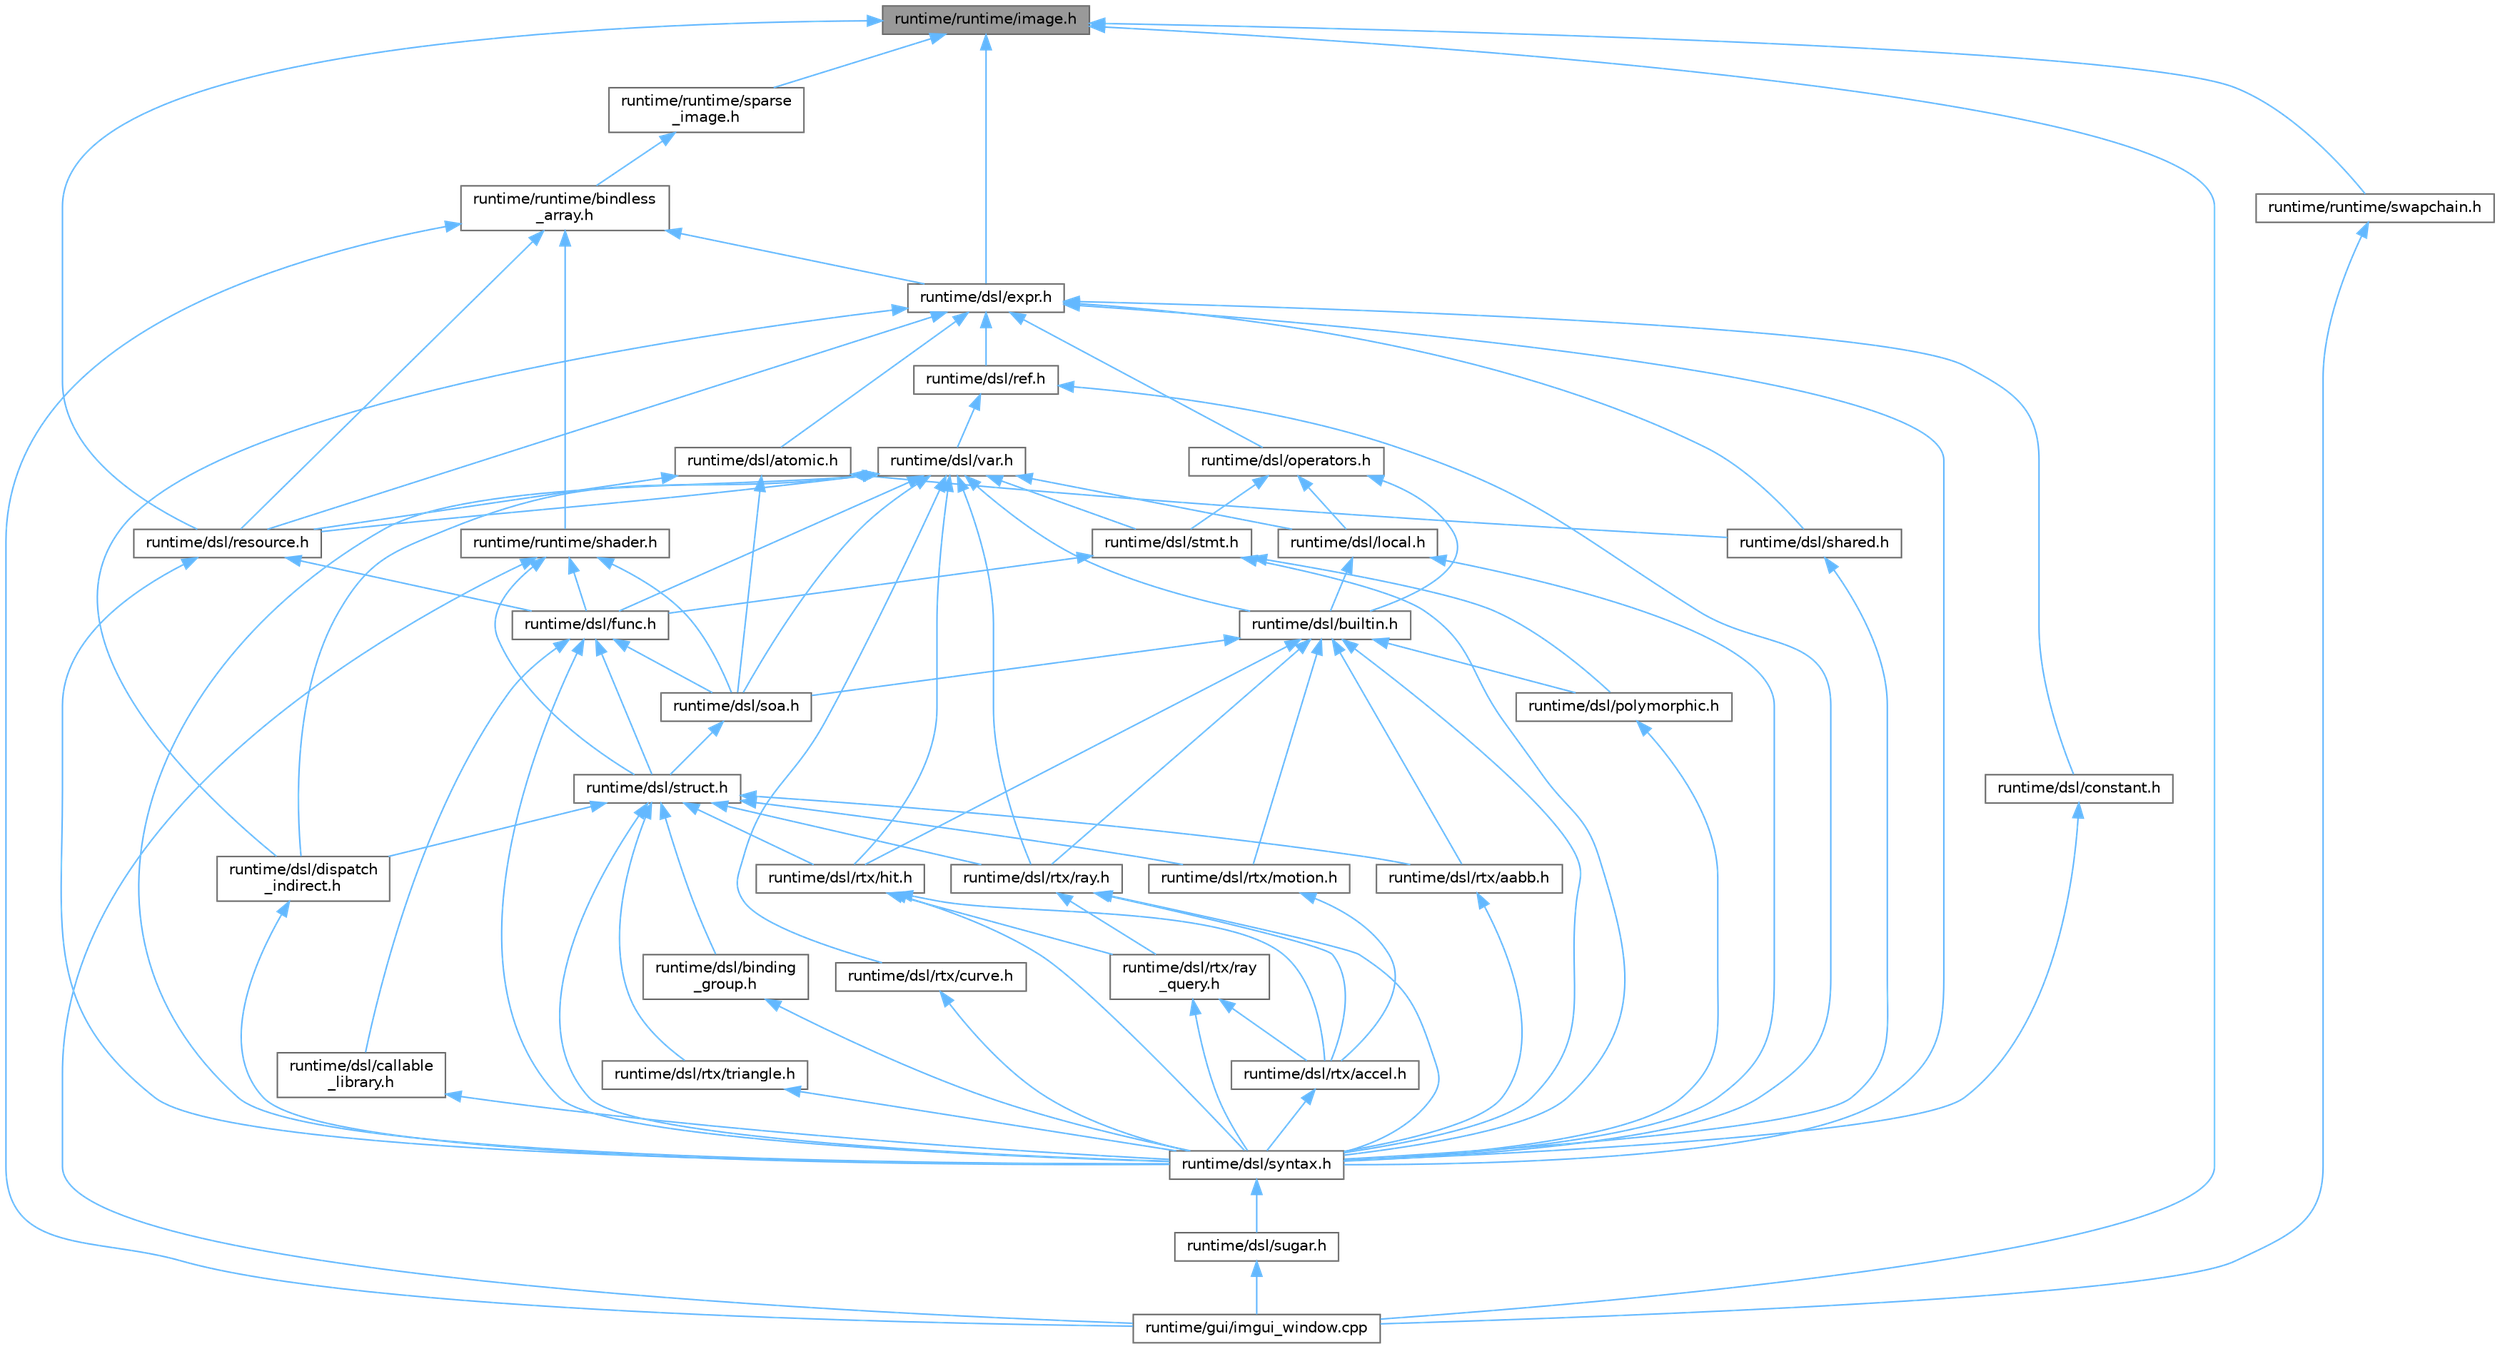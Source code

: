 digraph "runtime/runtime/image.h"
{
 // LATEX_PDF_SIZE
  bgcolor="transparent";
  edge [fontname=Helvetica,fontsize=10,labelfontname=Helvetica,labelfontsize=10];
  node [fontname=Helvetica,fontsize=10,shape=box,height=0.2,width=0.4];
  Node1 [id="Node000001",label="runtime/runtime/image.h",height=0.2,width=0.4,color="gray40", fillcolor="grey60", style="filled", fontcolor="black",tooltip=" "];
  Node1 -> Node2 [id="edge1_Node000001_Node000002",dir="back",color="steelblue1",style="solid",tooltip=" "];
  Node2 [id="Node000002",label="runtime/dsl/expr.h",height=0.2,width=0.4,color="grey40", fillcolor="white", style="filled",URL="$expr_8h.html",tooltip=" "];
  Node2 -> Node3 [id="edge2_Node000002_Node000003",dir="back",color="steelblue1",style="solid",tooltip=" "];
  Node3 [id="Node000003",label="runtime/dsl/atomic.h",height=0.2,width=0.4,color="grey40", fillcolor="white", style="filled",URL="$dsl_2atomic_8h.html",tooltip=" "];
  Node3 -> Node4 [id="edge3_Node000003_Node000004",dir="back",color="steelblue1",style="solid",tooltip=" "];
  Node4 [id="Node000004",label="runtime/dsl/resource.h",height=0.2,width=0.4,color="grey40", fillcolor="white", style="filled",URL="$dsl_2resource_8h.html",tooltip=" "];
  Node4 -> Node5 [id="edge4_Node000004_Node000005",dir="back",color="steelblue1",style="solid",tooltip=" "];
  Node5 [id="Node000005",label="runtime/dsl/func.h",height=0.2,width=0.4,color="grey40", fillcolor="white", style="filled",URL="$func_8h.html",tooltip=" "];
  Node5 -> Node6 [id="edge5_Node000005_Node000006",dir="back",color="steelblue1",style="solid",tooltip=" "];
  Node6 [id="Node000006",label="runtime/dsl/callable\l_library.h",height=0.2,width=0.4,color="grey40", fillcolor="white", style="filled",URL="$dsl_2callable__library_8h.html",tooltip=" "];
  Node6 -> Node7 [id="edge6_Node000006_Node000007",dir="back",color="steelblue1",style="solid",tooltip=" "];
  Node7 [id="Node000007",label="runtime/dsl/syntax.h",height=0.2,width=0.4,color="grey40", fillcolor="white", style="filled",URL="$syntax_8h.html",tooltip=" "];
  Node7 -> Node8 [id="edge7_Node000007_Node000008",dir="back",color="steelblue1",style="solid",tooltip=" "];
  Node8 [id="Node000008",label="runtime/dsl/sugar.h",height=0.2,width=0.4,color="grey40", fillcolor="white", style="filled",URL="$sugar_8h.html",tooltip=" "];
  Node8 -> Node9 [id="edge8_Node000008_Node000009",dir="back",color="steelblue1",style="solid",tooltip=" "];
  Node9 [id="Node000009",label="runtime/gui/imgui_window.cpp",height=0.2,width=0.4,color="grey40", fillcolor="white", style="filled",URL="$imgui__window_8cpp.html",tooltip=" "];
  Node5 -> Node10 [id="edge9_Node000005_Node000010",dir="back",color="steelblue1",style="solid",tooltip=" "];
  Node10 [id="Node000010",label="runtime/dsl/soa.h",height=0.2,width=0.4,color="grey40", fillcolor="white", style="filled",URL="$soa_8h.html",tooltip=" "];
  Node10 -> Node11 [id="edge10_Node000010_Node000011",dir="back",color="steelblue1",style="solid",tooltip=" "];
  Node11 [id="Node000011",label="runtime/dsl/struct.h",height=0.2,width=0.4,color="grey40", fillcolor="white", style="filled",URL="$struct_8h.html",tooltip=" "];
  Node11 -> Node12 [id="edge11_Node000011_Node000012",dir="back",color="steelblue1",style="solid",tooltip=" "];
  Node12 [id="Node000012",label="runtime/dsl/binding\l_group.h",height=0.2,width=0.4,color="grey40", fillcolor="white", style="filled",URL="$binding__group_8h.html",tooltip=" "];
  Node12 -> Node7 [id="edge12_Node000012_Node000007",dir="back",color="steelblue1",style="solid",tooltip=" "];
  Node11 -> Node13 [id="edge13_Node000011_Node000013",dir="back",color="steelblue1",style="solid",tooltip=" "];
  Node13 [id="Node000013",label="runtime/dsl/dispatch\l_indirect.h",height=0.2,width=0.4,color="grey40", fillcolor="white", style="filled",URL="$dispatch__indirect_8h.html",tooltip=" "];
  Node13 -> Node7 [id="edge14_Node000013_Node000007",dir="back",color="steelblue1",style="solid",tooltip=" "];
  Node11 -> Node14 [id="edge15_Node000011_Node000014",dir="back",color="steelblue1",style="solid",tooltip=" "];
  Node14 [id="Node000014",label="runtime/dsl/rtx/aabb.h",height=0.2,width=0.4,color="grey40", fillcolor="white", style="filled",URL="$dsl_2rtx_2aabb_8h.html",tooltip=" "];
  Node14 -> Node7 [id="edge16_Node000014_Node000007",dir="back",color="steelblue1",style="solid",tooltip=" "];
  Node11 -> Node15 [id="edge17_Node000011_Node000015",dir="back",color="steelblue1",style="solid",tooltip=" "];
  Node15 [id="Node000015",label="runtime/dsl/rtx/hit.h",height=0.2,width=0.4,color="grey40", fillcolor="white", style="filled",URL="$dsl_2rtx_2hit_8h.html",tooltip=" "];
  Node15 -> Node16 [id="edge18_Node000015_Node000016",dir="back",color="steelblue1",style="solid",tooltip=" "];
  Node16 [id="Node000016",label="runtime/dsl/rtx/accel.h",height=0.2,width=0.4,color="grey40", fillcolor="white", style="filled",URL="$dsl_2rtx_2accel_8h.html",tooltip=" "];
  Node16 -> Node7 [id="edge19_Node000016_Node000007",dir="back",color="steelblue1",style="solid",tooltip=" "];
  Node15 -> Node17 [id="edge20_Node000015_Node000017",dir="back",color="steelblue1",style="solid",tooltip=" "];
  Node17 [id="Node000017",label="runtime/dsl/rtx/ray\l_query.h",height=0.2,width=0.4,color="grey40", fillcolor="white", style="filled",URL="$ray__query_8h.html",tooltip=" "];
  Node17 -> Node16 [id="edge21_Node000017_Node000016",dir="back",color="steelblue1",style="solid",tooltip=" "];
  Node17 -> Node7 [id="edge22_Node000017_Node000007",dir="back",color="steelblue1",style="solid",tooltip=" "];
  Node15 -> Node7 [id="edge23_Node000015_Node000007",dir="back",color="steelblue1",style="solid",tooltip=" "];
  Node11 -> Node18 [id="edge24_Node000011_Node000018",dir="back",color="steelblue1",style="solid",tooltip=" "];
  Node18 [id="Node000018",label="runtime/dsl/rtx/motion.h",height=0.2,width=0.4,color="grey40", fillcolor="white", style="filled",URL="$motion_8h.html",tooltip=" "];
  Node18 -> Node16 [id="edge25_Node000018_Node000016",dir="back",color="steelblue1",style="solid",tooltip=" "];
  Node11 -> Node19 [id="edge26_Node000011_Node000019",dir="back",color="steelblue1",style="solid",tooltip=" "];
  Node19 [id="Node000019",label="runtime/dsl/rtx/ray.h",height=0.2,width=0.4,color="grey40", fillcolor="white", style="filled",URL="$dsl_2rtx_2ray_8h.html",tooltip=" "];
  Node19 -> Node16 [id="edge27_Node000019_Node000016",dir="back",color="steelblue1",style="solid",tooltip=" "];
  Node19 -> Node17 [id="edge28_Node000019_Node000017",dir="back",color="steelblue1",style="solid",tooltip=" "];
  Node19 -> Node7 [id="edge29_Node000019_Node000007",dir="back",color="steelblue1",style="solid",tooltip=" "];
  Node11 -> Node20 [id="edge30_Node000011_Node000020",dir="back",color="steelblue1",style="solid",tooltip=" "];
  Node20 [id="Node000020",label="runtime/dsl/rtx/triangle.h",height=0.2,width=0.4,color="grey40", fillcolor="white", style="filled",URL="$dsl_2rtx_2triangle_8h.html",tooltip=" "];
  Node20 -> Node7 [id="edge31_Node000020_Node000007",dir="back",color="steelblue1",style="solid",tooltip=" "];
  Node11 -> Node7 [id="edge32_Node000011_Node000007",dir="back",color="steelblue1",style="solid",tooltip=" "];
  Node5 -> Node11 [id="edge33_Node000005_Node000011",dir="back",color="steelblue1",style="solid",tooltip=" "];
  Node5 -> Node7 [id="edge34_Node000005_Node000007",dir="back",color="steelblue1",style="solid",tooltip=" "];
  Node4 -> Node7 [id="edge35_Node000004_Node000007",dir="back",color="steelblue1",style="solid",tooltip=" "];
  Node3 -> Node21 [id="edge36_Node000003_Node000021",dir="back",color="steelblue1",style="solid",tooltip=" "];
  Node21 [id="Node000021",label="runtime/dsl/shared.h",height=0.2,width=0.4,color="grey40", fillcolor="white", style="filled",URL="$shared_8h.html",tooltip=" "];
  Node21 -> Node7 [id="edge37_Node000021_Node000007",dir="back",color="steelblue1",style="solid",tooltip=" "];
  Node3 -> Node10 [id="edge38_Node000003_Node000010",dir="back",color="steelblue1",style="solid",tooltip=" "];
  Node2 -> Node22 [id="edge39_Node000002_Node000022",dir="back",color="steelblue1",style="solid",tooltip=" "];
  Node22 [id="Node000022",label="runtime/dsl/constant.h",height=0.2,width=0.4,color="grey40", fillcolor="white", style="filled",URL="$constant_8h.html",tooltip=" "];
  Node22 -> Node7 [id="edge40_Node000022_Node000007",dir="back",color="steelblue1",style="solid",tooltip=" "];
  Node2 -> Node13 [id="edge41_Node000002_Node000013",dir="back",color="steelblue1",style="solid",tooltip=" "];
  Node2 -> Node23 [id="edge42_Node000002_Node000023",dir="back",color="steelblue1",style="solid",tooltip=" "];
  Node23 [id="Node000023",label="runtime/dsl/operators.h",height=0.2,width=0.4,color="grey40", fillcolor="white", style="filled",URL="$operators_8h.html",tooltip=" "];
  Node23 -> Node24 [id="edge43_Node000023_Node000024",dir="back",color="steelblue1",style="solid",tooltip=" "];
  Node24 [id="Node000024",label="runtime/dsl/builtin.h",height=0.2,width=0.4,color="grey40", fillcolor="white", style="filled",URL="$builtin_8h.html",tooltip=" "];
  Node24 -> Node25 [id="edge44_Node000024_Node000025",dir="back",color="steelblue1",style="solid",tooltip=" "];
  Node25 [id="Node000025",label="runtime/dsl/polymorphic.h",height=0.2,width=0.4,color="grey40", fillcolor="white", style="filled",URL="$polymorphic_8h.html",tooltip=" "];
  Node25 -> Node7 [id="edge45_Node000025_Node000007",dir="back",color="steelblue1",style="solid",tooltip=" "];
  Node24 -> Node14 [id="edge46_Node000024_Node000014",dir="back",color="steelblue1",style="solid",tooltip=" "];
  Node24 -> Node15 [id="edge47_Node000024_Node000015",dir="back",color="steelblue1",style="solid",tooltip=" "];
  Node24 -> Node18 [id="edge48_Node000024_Node000018",dir="back",color="steelblue1",style="solid",tooltip=" "];
  Node24 -> Node19 [id="edge49_Node000024_Node000019",dir="back",color="steelblue1",style="solid",tooltip=" "];
  Node24 -> Node10 [id="edge50_Node000024_Node000010",dir="back",color="steelblue1",style="solid",tooltip=" "];
  Node24 -> Node7 [id="edge51_Node000024_Node000007",dir="back",color="steelblue1",style="solid",tooltip=" "];
  Node23 -> Node26 [id="edge52_Node000023_Node000026",dir="back",color="steelblue1",style="solid",tooltip=" "];
  Node26 [id="Node000026",label="runtime/dsl/local.h",height=0.2,width=0.4,color="grey40", fillcolor="white", style="filled",URL="$local_8h.html",tooltip=" "];
  Node26 -> Node24 [id="edge53_Node000026_Node000024",dir="back",color="steelblue1",style="solid",tooltip=" "];
  Node26 -> Node7 [id="edge54_Node000026_Node000007",dir="back",color="steelblue1",style="solid",tooltip=" "];
  Node23 -> Node27 [id="edge55_Node000023_Node000027",dir="back",color="steelblue1",style="solid",tooltip=" "];
  Node27 [id="Node000027",label="runtime/dsl/stmt.h",height=0.2,width=0.4,color="grey40", fillcolor="white", style="filled",URL="$stmt_8h.html",tooltip=" "];
  Node27 -> Node5 [id="edge56_Node000027_Node000005",dir="back",color="steelblue1",style="solid",tooltip=" "];
  Node27 -> Node25 [id="edge57_Node000027_Node000025",dir="back",color="steelblue1",style="solid",tooltip=" "];
  Node27 -> Node7 [id="edge58_Node000027_Node000007",dir="back",color="steelblue1",style="solid",tooltip=" "];
  Node2 -> Node28 [id="edge59_Node000002_Node000028",dir="back",color="steelblue1",style="solid",tooltip=" "];
  Node28 [id="Node000028",label="runtime/dsl/ref.h",height=0.2,width=0.4,color="grey40", fillcolor="white", style="filled",URL="$ref_8h.html",tooltip=" "];
  Node28 -> Node7 [id="edge60_Node000028_Node000007",dir="back",color="steelblue1",style="solid",tooltip=" "];
  Node28 -> Node29 [id="edge61_Node000028_Node000029",dir="back",color="steelblue1",style="solid",tooltip=" "];
  Node29 [id="Node000029",label="runtime/dsl/var.h",height=0.2,width=0.4,color="grey40", fillcolor="white", style="filled",URL="$var_8h.html",tooltip=" "];
  Node29 -> Node24 [id="edge62_Node000029_Node000024",dir="back",color="steelblue1",style="solid",tooltip=" "];
  Node29 -> Node13 [id="edge63_Node000029_Node000013",dir="back",color="steelblue1",style="solid",tooltip=" "];
  Node29 -> Node5 [id="edge64_Node000029_Node000005",dir="back",color="steelblue1",style="solid",tooltip=" "];
  Node29 -> Node26 [id="edge65_Node000029_Node000026",dir="back",color="steelblue1",style="solid",tooltip=" "];
  Node29 -> Node4 [id="edge66_Node000029_Node000004",dir="back",color="steelblue1",style="solid",tooltip=" "];
  Node29 -> Node30 [id="edge67_Node000029_Node000030",dir="back",color="steelblue1",style="solid",tooltip=" "];
  Node30 [id="Node000030",label="runtime/dsl/rtx/curve.h",height=0.2,width=0.4,color="grey40", fillcolor="white", style="filled",URL="$dsl_2rtx_2curve_8h.html",tooltip=" "];
  Node30 -> Node7 [id="edge68_Node000030_Node000007",dir="back",color="steelblue1",style="solid",tooltip=" "];
  Node29 -> Node15 [id="edge69_Node000029_Node000015",dir="back",color="steelblue1",style="solid",tooltip=" "];
  Node29 -> Node19 [id="edge70_Node000029_Node000019",dir="back",color="steelblue1",style="solid",tooltip=" "];
  Node29 -> Node10 [id="edge71_Node000029_Node000010",dir="back",color="steelblue1",style="solid",tooltip=" "];
  Node29 -> Node27 [id="edge72_Node000029_Node000027",dir="back",color="steelblue1",style="solid",tooltip=" "];
  Node29 -> Node7 [id="edge73_Node000029_Node000007",dir="back",color="steelblue1",style="solid",tooltip=" "];
  Node2 -> Node4 [id="edge74_Node000002_Node000004",dir="back",color="steelblue1",style="solid",tooltip=" "];
  Node2 -> Node21 [id="edge75_Node000002_Node000021",dir="back",color="steelblue1",style="solid",tooltip=" "];
  Node2 -> Node7 [id="edge76_Node000002_Node000007",dir="back",color="steelblue1",style="solid",tooltip=" "];
  Node1 -> Node4 [id="edge77_Node000001_Node000004",dir="back",color="steelblue1",style="solid",tooltip=" "];
  Node1 -> Node9 [id="edge78_Node000001_Node000009",dir="back",color="steelblue1",style="solid",tooltip=" "];
  Node1 -> Node31 [id="edge79_Node000001_Node000031",dir="back",color="steelblue1",style="solid",tooltip=" "];
  Node31 [id="Node000031",label="runtime/runtime/sparse\l_image.h",height=0.2,width=0.4,color="grey40", fillcolor="white", style="filled",URL="$sparse__image_8h.html",tooltip=" "];
  Node31 -> Node32 [id="edge80_Node000031_Node000032",dir="back",color="steelblue1",style="solid",tooltip=" "];
  Node32 [id="Node000032",label="runtime/runtime/bindless\l_array.h",height=0.2,width=0.4,color="grey40", fillcolor="white", style="filled",URL="$bindless__array_8h.html",tooltip=" "];
  Node32 -> Node2 [id="edge81_Node000032_Node000002",dir="back",color="steelblue1",style="solid",tooltip=" "];
  Node32 -> Node4 [id="edge82_Node000032_Node000004",dir="back",color="steelblue1",style="solid",tooltip=" "];
  Node32 -> Node9 [id="edge83_Node000032_Node000009",dir="back",color="steelblue1",style="solid",tooltip=" "];
  Node32 -> Node33 [id="edge84_Node000032_Node000033",dir="back",color="steelblue1",style="solid",tooltip=" "];
  Node33 [id="Node000033",label="runtime/runtime/shader.h",height=0.2,width=0.4,color="grey40", fillcolor="white", style="filled",URL="$shader_8h.html",tooltip=" "];
  Node33 -> Node5 [id="edge85_Node000033_Node000005",dir="back",color="steelblue1",style="solid",tooltip=" "];
  Node33 -> Node10 [id="edge86_Node000033_Node000010",dir="back",color="steelblue1",style="solid",tooltip=" "];
  Node33 -> Node11 [id="edge87_Node000033_Node000011",dir="back",color="steelblue1",style="solid",tooltip=" "];
  Node33 -> Node9 [id="edge88_Node000033_Node000009",dir="back",color="steelblue1",style="solid",tooltip=" "];
  Node1 -> Node34 [id="edge89_Node000001_Node000034",dir="back",color="steelblue1",style="solid",tooltip=" "];
  Node34 [id="Node000034",label="runtime/runtime/swapchain.h",height=0.2,width=0.4,color="grey40", fillcolor="white", style="filled",URL="$swapchain_8h.html",tooltip=" "];
  Node34 -> Node9 [id="edge90_Node000034_Node000009",dir="back",color="steelblue1",style="solid",tooltip=" "];
}
